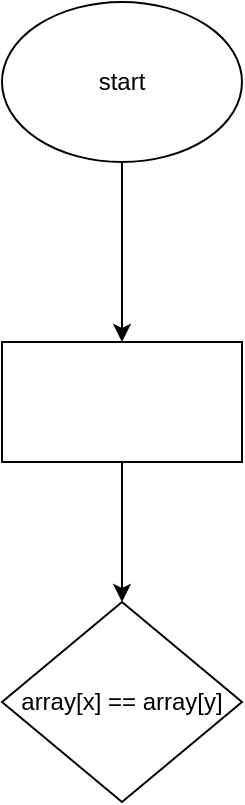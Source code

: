 <mxfile version="14.7.7" type="device"><diagram id="XQA0kJVSahPqb8I8vzUb" name="Page-1"><mxGraphModel dx="501" dy="297" grid="1" gridSize="10" guides="1" tooltips="1" connect="1" arrows="1" fold="1" page="1" pageScale="1" pageWidth="850" pageHeight="1100" math="0" shadow="0"><root><mxCell id="0"/><mxCell id="1" parent="0"/><mxCell id="ekwwmM6KGb02536sUNl6-30" value="" style="edgeStyle=orthogonalEdgeStyle;rounded=0;orthogonalLoop=1;jettySize=auto;html=1;" edge="1" parent="1" source="ekwwmM6KGb02536sUNl6-28" target="ekwwmM6KGb02536sUNl6-29"><mxGeometry relative="1" as="geometry"/></mxCell><mxCell id="ekwwmM6KGb02536sUNl6-28" value="start" style="ellipse;whiteSpace=wrap;html=1;" vertex="1" parent="1"><mxGeometry x="380" y="30" width="120" height="80" as="geometry"/></mxCell><mxCell id="ekwwmM6KGb02536sUNl6-32" value="" style="edgeStyle=orthogonalEdgeStyle;rounded=0;orthogonalLoop=1;jettySize=auto;html=1;" edge="1" parent="1" source="ekwwmM6KGb02536sUNl6-29" target="ekwwmM6KGb02536sUNl6-31"><mxGeometry relative="1" as="geometry"/></mxCell><mxCell id="ekwwmM6KGb02536sUNl6-29" value="" style="whiteSpace=wrap;html=1;" vertex="1" parent="1"><mxGeometry x="380" y="200" width="120" height="60" as="geometry"/></mxCell><mxCell id="ekwwmM6KGb02536sUNl6-31" value="array[x] == array[y]" style="rhombus;whiteSpace=wrap;html=1;" vertex="1" parent="1"><mxGeometry x="380" y="330" width="120" height="100" as="geometry"/></mxCell></root></mxGraphModel></diagram></mxfile>